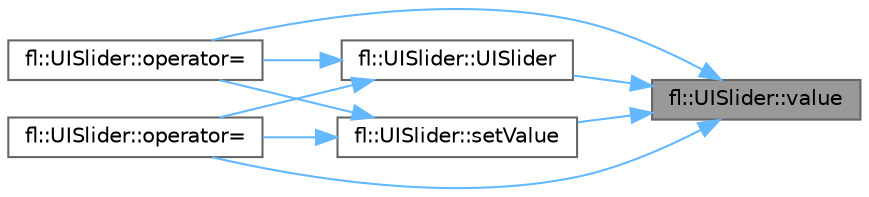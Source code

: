 digraph "fl::UISlider::value"
{
 // LATEX_PDF_SIZE
  bgcolor="transparent";
  edge [fontname=Helvetica,fontsize=10,labelfontname=Helvetica,labelfontsize=10];
  node [fontname=Helvetica,fontsize=10,shape=box,height=0.2,width=0.4];
  rankdir="RL";
  Node1 [id="Node000001",label="fl::UISlider::value",height=0.2,width=0.4,color="gray40", fillcolor="grey60", style="filled", fontcolor="black",tooltip=" "];
  Node1 -> Node2 [id="edge1_Node000001_Node000002",dir="back",color="steelblue1",style="solid",tooltip=" "];
  Node2 [id="Node000002",label="fl::UISlider::UISlider",height=0.2,width=0.4,color="grey40", fillcolor="white", style="filled",URL="$dd/d47/classfl_1_1_u_i_slider_a3fa7147a83e2c1afeeb3f3adde98030b.html#a3fa7147a83e2c1afeeb3f3adde98030b",tooltip=" "];
  Node2 -> Node3 [id="edge2_Node000002_Node000003",dir="back",color="steelblue1",style="solid",tooltip=" "];
  Node3 [id="Node000003",label="fl::UISlider::operator=",height=0.2,width=0.4,color="grey40", fillcolor="white", style="filled",URL="$dd/d47/classfl_1_1_u_i_slider_af277d7787e3c8af51c5c415ff700701a.html#af277d7787e3c8af51c5c415ff700701a",tooltip=" "];
  Node2 -> Node4 [id="edge3_Node000002_Node000004",dir="back",color="steelblue1",style="solid",tooltip=" "];
  Node4 [id="Node000004",label="fl::UISlider::operator=",height=0.2,width=0.4,color="grey40", fillcolor="white", style="filled",URL="$dd/d47/classfl_1_1_u_i_slider_a3d340e821bd1bc3a9ab5b86edba0b8a6.html#a3d340e821bd1bc3a9ab5b86edba0b8a6",tooltip=" "];
  Node1 -> Node3 [id="edge4_Node000001_Node000003",dir="back",color="steelblue1",style="solid",tooltip=" "];
  Node1 -> Node4 [id="edge5_Node000001_Node000004",dir="back",color="steelblue1",style="solid",tooltip=" "];
  Node1 -> Node5 [id="edge6_Node000001_Node000005",dir="back",color="steelblue1",style="solid",tooltip=" "];
  Node5 [id="Node000005",label="fl::UISlider::setValue",height=0.2,width=0.4,color="grey40", fillcolor="white", style="filled",URL="$dd/d47/classfl_1_1_u_i_slider_aa9c9b1937aaa69f312affee87f192d9d.html#aa9c9b1937aaa69f312affee87f192d9d",tooltip=" "];
  Node5 -> Node3 [id="edge7_Node000005_Node000003",dir="back",color="steelblue1",style="solid",tooltip=" "];
  Node5 -> Node4 [id="edge8_Node000005_Node000004",dir="back",color="steelblue1",style="solid",tooltip=" "];
}
